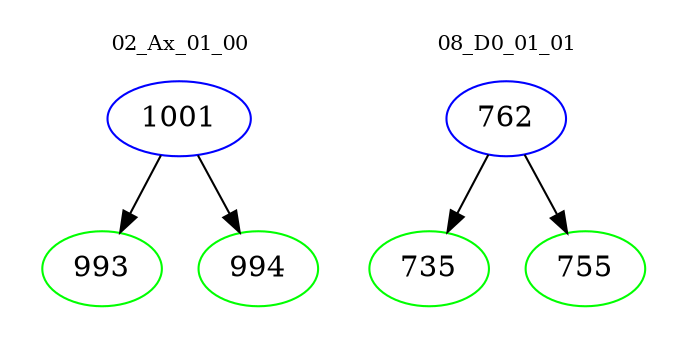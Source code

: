 digraph{
subgraph cluster_0 {
color = white
label = "02_Ax_01_00";
fontsize=10;
T0_1001 [label="1001", color="blue"]
T0_1001 -> T0_993 [color="black"]
T0_993 [label="993", color="green"]
T0_1001 -> T0_994 [color="black"]
T0_994 [label="994", color="green"]
}
subgraph cluster_1 {
color = white
label = "08_D0_01_01";
fontsize=10;
T1_762 [label="762", color="blue"]
T1_762 -> T1_735 [color="black"]
T1_735 [label="735", color="green"]
T1_762 -> T1_755 [color="black"]
T1_755 [label="755", color="green"]
}
}

